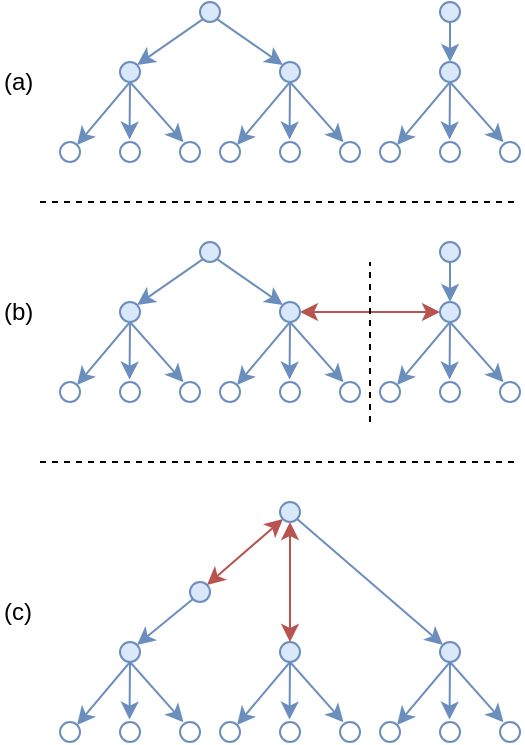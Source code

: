 <mxfile version="12.1.7" type="device" pages="1"><diagram id="8-RNbXEdkjJ_SVHHBpve" name="Page-1"><mxGraphModel dx="924" dy="523" grid="1" gridSize="10" guides="1" tooltips="1" connect="1" arrows="1" fold="1" page="1" pageScale="1" pageWidth="850" pageHeight="1100" math="0" shadow="0"><root><mxCell id="0"/><mxCell id="1" parent="0"/><mxCell id="4vjU0xneV6hrZ4fkWj4m-5" style="rounded=0;orthogonalLoop=1;jettySize=auto;html=1;exitX=0.5;exitY=1;exitDx=0;exitDy=0;entryX=1;entryY=0;entryDx=0;entryDy=0;fillColor=#dae8fc;strokeColor=#6c8ebf;" parent="1" source="4vjU0xneV6hrZ4fkWj4m-1" target="4vjU0xneV6hrZ4fkWj4m-3" edge="1"><mxGeometry relative="1" as="geometry"/></mxCell><mxCell id="4vjU0xneV6hrZ4fkWj4m-6" style="edgeStyle=none;rounded=0;orthogonalLoop=1;jettySize=auto;html=1;exitX=0.5;exitY=1;exitDx=0;exitDy=0;entryX=0.477;entryY=-0.123;entryDx=0;entryDy=0;entryPerimeter=0;fillColor=#dae8fc;strokeColor=#6c8ebf;" parent="1" source="4vjU0xneV6hrZ4fkWj4m-1" target="4vjU0xneV6hrZ4fkWj4m-2" edge="1"><mxGeometry relative="1" as="geometry"/></mxCell><mxCell id="4vjU0xneV6hrZ4fkWj4m-7" style="edgeStyle=none;rounded=0;orthogonalLoop=1;jettySize=auto;html=1;exitX=0.5;exitY=1;exitDx=0;exitDy=0;entryX=0.171;entryY=0.006;entryDx=0;entryDy=0;entryPerimeter=0;fillColor=#dae8fc;strokeColor=#6c8ebf;" parent="1" source="4vjU0xneV6hrZ4fkWj4m-1" target="4vjU0xneV6hrZ4fkWj4m-4" edge="1"><mxGeometry relative="1" as="geometry"/></mxCell><mxCell id="4vjU0xneV6hrZ4fkWj4m-1" value="" style="ellipse;whiteSpace=wrap;html=1;aspect=fixed;fillColor=#dae8fc;strokeColor=#6c8ebf;" parent="1" vertex="1"><mxGeometry x="120" y="100" width="10" height="10" as="geometry"/></mxCell><mxCell id="4vjU0xneV6hrZ4fkWj4m-2" value="" style="ellipse;whiteSpace=wrap;html=1;aspect=fixed;fillColor=none;strokeColor=#6c8ebf;" parent="1" vertex="1"><mxGeometry x="120" y="140" width="10" height="10" as="geometry"/></mxCell><mxCell id="4vjU0xneV6hrZ4fkWj4m-3" value="" style="ellipse;whiteSpace=wrap;html=1;aspect=fixed;fillColor=none;strokeColor=#6c8ebf;" parent="1" vertex="1"><mxGeometry x="90" y="140" width="10" height="10" as="geometry"/></mxCell><mxCell id="4vjU0xneV6hrZ4fkWj4m-4" value="" style="ellipse;whiteSpace=wrap;html=1;aspect=fixed;fillColor=none;strokeColor=#6c8ebf;" parent="1" vertex="1"><mxGeometry x="150" y="140" width="10" height="10" as="geometry"/></mxCell><mxCell id="4vjU0xneV6hrZ4fkWj4m-8" style="rounded=0;orthogonalLoop=1;jettySize=auto;html=1;exitX=0.5;exitY=1;exitDx=0;exitDy=0;entryX=1;entryY=0;entryDx=0;entryDy=0;fillColor=#dae8fc;strokeColor=#6c8ebf;" parent="1" source="4vjU0xneV6hrZ4fkWj4m-11" target="4vjU0xneV6hrZ4fkWj4m-13" edge="1"><mxGeometry relative="1" as="geometry"/></mxCell><mxCell id="4vjU0xneV6hrZ4fkWj4m-9" style="edgeStyle=none;rounded=0;orthogonalLoop=1;jettySize=auto;html=1;exitX=0.5;exitY=1;exitDx=0;exitDy=0;entryX=0.477;entryY=-0.123;entryDx=0;entryDy=0;entryPerimeter=0;fillColor=#dae8fc;strokeColor=#6c8ebf;" parent="1" source="4vjU0xneV6hrZ4fkWj4m-11" target="4vjU0xneV6hrZ4fkWj4m-12" edge="1"><mxGeometry relative="1" as="geometry"/></mxCell><mxCell id="4vjU0xneV6hrZ4fkWj4m-10" style="edgeStyle=none;rounded=0;orthogonalLoop=1;jettySize=auto;html=1;exitX=0.5;exitY=1;exitDx=0;exitDy=0;entryX=0.171;entryY=0.006;entryDx=0;entryDy=0;entryPerimeter=0;fillColor=#dae8fc;strokeColor=#6c8ebf;" parent="1" source="4vjU0xneV6hrZ4fkWj4m-11" target="4vjU0xneV6hrZ4fkWj4m-14" edge="1"><mxGeometry relative="1" as="geometry"/></mxCell><mxCell id="4vjU0xneV6hrZ4fkWj4m-11" value="" style="ellipse;whiteSpace=wrap;html=1;aspect=fixed;fillColor=#dae8fc;strokeColor=#6c8ebf;" parent="1" vertex="1"><mxGeometry x="200" y="100" width="10" height="10" as="geometry"/></mxCell><mxCell id="4vjU0xneV6hrZ4fkWj4m-12" value="" style="ellipse;whiteSpace=wrap;html=1;aspect=fixed;fillColor=none;strokeColor=#6c8ebf;" parent="1" vertex="1"><mxGeometry x="200" y="140" width="10" height="10" as="geometry"/></mxCell><mxCell id="4vjU0xneV6hrZ4fkWj4m-13" value="" style="ellipse;whiteSpace=wrap;html=1;aspect=fixed;fillColor=none;strokeColor=#6c8ebf;" parent="1" vertex="1"><mxGeometry x="170" y="140" width="10" height="10" as="geometry"/></mxCell><mxCell id="4vjU0xneV6hrZ4fkWj4m-14" value="" style="ellipse;whiteSpace=wrap;html=1;aspect=fixed;fillColor=none;strokeColor=#6c8ebf;" parent="1" vertex="1"><mxGeometry x="230" y="140" width="10" height="10" as="geometry"/></mxCell><mxCell id="4vjU0xneV6hrZ4fkWj4m-15" style="rounded=0;orthogonalLoop=1;jettySize=auto;html=1;exitX=0.5;exitY=1;exitDx=0;exitDy=0;entryX=1;entryY=0;entryDx=0;entryDy=0;fillColor=#dae8fc;strokeColor=#6c8ebf;" parent="1" source="4vjU0xneV6hrZ4fkWj4m-18" target="4vjU0xneV6hrZ4fkWj4m-20" edge="1"><mxGeometry relative="1" as="geometry"/></mxCell><mxCell id="4vjU0xneV6hrZ4fkWj4m-16" style="edgeStyle=none;rounded=0;orthogonalLoop=1;jettySize=auto;html=1;exitX=0.5;exitY=1;exitDx=0;exitDy=0;entryX=0.477;entryY=-0.123;entryDx=0;entryDy=0;entryPerimeter=0;fillColor=#dae8fc;strokeColor=#6c8ebf;" parent="1" source="4vjU0xneV6hrZ4fkWj4m-18" target="4vjU0xneV6hrZ4fkWj4m-19" edge="1"><mxGeometry relative="1" as="geometry"/></mxCell><mxCell id="4vjU0xneV6hrZ4fkWj4m-17" style="edgeStyle=none;rounded=0;orthogonalLoop=1;jettySize=auto;html=1;exitX=0.5;exitY=1;exitDx=0;exitDy=0;entryX=0.171;entryY=0.006;entryDx=0;entryDy=0;entryPerimeter=0;fillColor=#dae8fc;strokeColor=#6c8ebf;" parent="1" source="4vjU0xneV6hrZ4fkWj4m-18" target="4vjU0xneV6hrZ4fkWj4m-21" edge="1"><mxGeometry relative="1" as="geometry"/></mxCell><mxCell id="4vjU0xneV6hrZ4fkWj4m-18" value="" style="ellipse;whiteSpace=wrap;html=1;aspect=fixed;fillColor=#dae8fc;strokeColor=#6c8ebf;" parent="1" vertex="1"><mxGeometry x="280" y="100" width="10" height="10" as="geometry"/></mxCell><mxCell id="4vjU0xneV6hrZ4fkWj4m-19" value="" style="ellipse;whiteSpace=wrap;html=1;aspect=fixed;fillColor=none;strokeColor=#6c8ebf;" parent="1" vertex="1"><mxGeometry x="280" y="140" width="10" height="10" as="geometry"/></mxCell><mxCell id="4vjU0xneV6hrZ4fkWj4m-20" value="" style="ellipse;whiteSpace=wrap;html=1;aspect=fixed;fillColor=none;strokeColor=#6c8ebf;" parent="1" vertex="1"><mxGeometry x="250" y="140" width="10" height="10" as="geometry"/></mxCell><mxCell id="4vjU0xneV6hrZ4fkWj4m-21" value="" style="ellipse;whiteSpace=wrap;html=1;aspect=fixed;fillColor=none;strokeColor=#6c8ebf;" parent="1" vertex="1"><mxGeometry x="310" y="140" width="10" height="10" as="geometry"/></mxCell><mxCell id="4vjU0xneV6hrZ4fkWj4m-22" value="" style="endArrow=none;dashed=1;html=1;" parent="1" edge="1"><mxGeometry width="50" height="50" relative="1" as="geometry"><mxPoint x="80" y="170" as="sourcePoint"/><mxPoint x="320" y="170" as="targetPoint"/></mxGeometry></mxCell><mxCell id="4vjU0xneV6hrZ4fkWj4m-44" value="" style="endArrow=none;dashed=1;html=1;" parent="1" edge="1"><mxGeometry width="50" height="50" relative="1" as="geometry"><mxPoint x="80" y="300" as="sourcePoint"/><mxPoint x="320" y="300" as="targetPoint"/></mxGeometry></mxCell><mxCell id="4vjU0xneV6hrZ4fkWj4m-73" value="(a)" style="text;html=1;resizable=0;points=[];autosize=1;align=left;verticalAlign=top;spacingTop=-4;" parent="1" vertex="1"><mxGeometry x="60" y="100" width="30" height="20" as="geometry"/></mxCell><mxCell id="4vjU0xneV6hrZ4fkWj4m-74" value="(b)" style="text;html=1;resizable=0;points=[];autosize=1;align=left;verticalAlign=top;spacingTop=-4;" parent="1" vertex="1"><mxGeometry x="60" y="215" width="30" height="20" as="geometry"/></mxCell><mxCell id="4vjU0xneV6hrZ4fkWj4m-75" value="(c)" style="text;html=1;resizable=0;points=[];autosize=1;align=left;verticalAlign=top;spacingTop=-4;" parent="1" vertex="1"><mxGeometry x="60" y="365" width="30" height="20" as="geometry"/></mxCell><mxCell id="udPdlIAP4pfj_zErywvp-2" style="rounded=0;orthogonalLoop=1;jettySize=auto;html=1;exitX=1;exitY=1;exitDx=0;exitDy=0;entryX=0;entryY=0;entryDx=0;entryDy=0;fillColor=#dae8fc;strokeColor=#6c8ebf;" edge="1" parent="1" source="udPdlIAP4pfj_zErywvp-1" target="4vjU0xneV6hrZ4fkWj4m-11"><mxGeometry relative="1" as="geometry"/></mxCell><mxCell id="udPdlIAP4pfj_zErywvp-3" style="edgeStyle=none;rounded=0;orthogonalLoop=1;jettySize=auto;html=1;exitX=0;exitY=1;exitDx=0;exitDy=0;entryX=1;entryY=0;entryDx=0;entryDy=0;fillColor=#dae8fc;strokeColor=#6c8ebf;" edge="1" parent="1" source="udPdlIAP4pfj_zErywvp-1" target="4vjU0xneV6hrZ4fkWj4m-1"><mxGeometry relative="1" as="geometry"/></mxCell><mxCell id="udPdlIAP4pfj_zErywvp-1" value="" style="ellipse;whiteSpace=wrap;html=1;aspect=fixed;fillColor=#dae8fc;strokeColor=#6c8ebf;" vertex="1" parent="1"><mxGeometry x="160" y="70" width="10" height="10" as="geometry"/></mxCell><mxCell id="udPdlIAP4pfj_zErywvp-5" style="edgeStyle=none;rounded=0;orthogonalLoop=1;jettySize=auto;html=1;exitX=0.5;exitY=1;exitDx=0;exitDy=0;entryX=0.5;entryY=0;entryDx=0;entryDy=0;fillColor=#dae8fc;strokeColor=#6c8ebf;" edge="1" parent="1" source="udPdlIAP4pfj_zErywvp-4" target="4vjU0xneV6hrZ4fkWj4m-18"><mxGeometry relative="1" as="geometry"/></mxCell><mxCell id="udPdlIAP4pfj_zErywvp-4" value="" style="ellipse;whiteSpace=wrap;html=1;aspect=fixed;fillColor=#dae8fc;strokeColor=#6c8ebf;" vertex="1" parent="1"><mxGeometry x="280" y="70" width="10" height="10" as="geometry"/></mxCell><mxCell id="udPdlIAP4pfj_zErywvp-6" style="rounded=0;orthogonalLoop=1;jettySize=auto;html=1;exitX=0.5;exitY=1;exitDx=0;exitDy=0;entryX=1;entryY=0;entryDx=0;entryDy=0;fillColor=#dae8fc;strokeColor=#6c8ebf;" edge="1" source="udPdlIAP4pfj_zErywvp-18" target="udPdlIAP4pfj_zErywvp-20" parent="1"><mxGeometry relative="1" as="geometry"/></mxCell><mxCell id="udPdlIAP4pfj_zErywvp-7" style="edgeStyle=none;rounded=0;orthogonalLoop=1;jettySize=auto;html=1;exitX=0.5;exitY=1;exitDx=0;exitDy=0;entryX=0.477;entryY=-0.123;entryDx=0;entryDy=0;entryPerimeter=0;fillColor=#dae8fc;strokeColor=#6c8ebf;" edge="1" source="udPdlIAP4pfj_zErywvp-18" target="udPdlIAP4pfj_zErywvp-19" parent="1"><mxGeometry relative="1" as="geometry"/></mxCell><mxCell id="udPdlIAP4pfj_zErywvp-8" style="edgeStyle=none;rounded=0;orthogonalLoop=1;jettySize=auto;html=1;exitX=0.5;exitY=1;exitDx=0;exitDy=0;entryX=0.171;entryY=0.006;entryDx=0;entryDy=0;entryPerimeter=0;fillColor=#dae8fc;strokeColor=#6c8ebf;" edge="1" source="udPdlIAP4pfj_zErywvp-18" target="udPdlIAP4pfj_zErywvp-21" parent="1"><mxGeometry relative="1" as="geometry"/></mxCell><mxCell id="udPdlIAP4pfj_zErywvp-9" style="rounded=0;orthogonalLoop=1;jettySize=auto;html=1;exitX=0.5;exitY=1;exitDx=0;exitDy=0;entryX=1;entryY=0;entryDx=0;entryDy=0;fillColor=#dae8fc;strokeColor=#6c8ebf;" edge="1" source="udPdlIAP4pfj_zErywvp-22" target="udPdlIAP4pfj_zErywvp-24" parent="1"><mxGeometry relative="1" as="geometry"/></mxCell><mxCell id="udPdlIAP4pfj_zErywvp-10" style="edgeStyle=none;rounded=0;orthogonalLoop=1;jettySize=auto;html=1;exitX=0.5;exitY=1;exitDx=0;exitDy=0;entryX=0.477;entryY=-0.123;entryDx=0;entryDy=0;entryPerimeter=0;fillColor=#dae8fc;strokeColor=#6c8ebf;" edge="1" source="udPdlIAP4pfj_zErywvp-22" target="udPdlIAP4pfj_zErywvp-23" parent="1"><mxGeometry relative="1" as="geometry"/></mxCell><mxCell id="udPdlIAP4pfj_zErywvp-11" style="edgeStyle=none;rounded=0;orthogonalLoop=1;jettySize=auto;html=1;exitX=0.5;exitY=1;exitDx=0;exitDy=0;entryX=0.171;entryY=0.006;entryDx=0;entryDy=0;entryPerimeter=0;fillColor=#dae8fc;strokeColor=#6c8ebf;" edge="1" source="udPdlIAP4pfj_zErywvp-22" target="udPdlIAP4pfj_zErywvp-25" parent="1"><mxGeometry relative="1" as="geometry"/></mxCell><mxCell id="udPdlIAP4pfj_zErywvp-12" style="rounded=0;orthogonalLoop=1;jettySize=auto;html=1;exitX=0.5;exitY=1;exitDx=0;exitDy=0;entryX=1;entryY=0;entryDx=0;entryDy=0;fillColor=#dae8fc;strokeColor=#6c8ebf;" edge="1" source="udPdlIAP4pfj_zErywvp-26" target="udPdlIAP4pfj_zErywvp-28" parent="1"><mxGeometry relative="1" as="geometry"/></mxCell><mxCell id="udPdlIAP4pfj_zErywvp-13" style="edgeStyle=none;rounded=0;orthogonalLoop=1;jettySize=auto;html=1;exitX=0.5;exitY=1;exitDx=0;exitDy=0;entryX=0.477;entryY=-0.123;entryDx=0;entryDy=0;entryPerimeter=0;fillColor=#dae8fc;strokeColor=#6c8ebf;" edge="1" source="udPdlIAP4pfj_zErywvp-26" target="udPdlIAP4pfj_zErywvp-27" parent="1"><mxGeometry relative="1" as="geometry"/></mxCell><mxCell id="udPdlIAP4pfj_zErywvp-14" style="edgeStyle=none;rounded=0;orthogonalLoop=1;jettySize=auto;html=1;exitX=0.5;exitY=1;exitDx=0;exitDy=0;entryX=0.171;entryY=0.006;entryDx=0;entryDy=0;entryPerimeter=0;fillColor=#dae8fc;strokeColor=#6c8ebf;" edge="1" source="udPdlIAP4pfj_zErywvp-26" target="udPdlIAP4pfj_zErywvp-29" parent="1"><mxGeometry relative="1" as="geometry"/></mxCell><mxCell id="udPdlIAP4pfj_zErywvp-15" style="rounded=0;orthogonalLoop=1;jettySize=auto;html=1;exitX=1;exitY=1;exitDx=0;exitDy=0;entryX=0;entryY=0;entryDx=0;entryDy=0;fillColor=#dae8fc;strokeColor=#6c8ebf;" edge="1" source="udPdlIAP4pfj_zErywvp-30" target="udPdlIAP4pfj_zErywvp-22" parent="1"><mxGeometry relative="1" as="geometry"/></mxCell><mxCell id="udPdlIAP4pfj_zErywvp-16" style="edgeStyle=none;rounded=0;orthogonalLoop=1;jettySize=auto;html=1;exitX=0;exitY=1;exitDx=0;exitDy=0;entryX=1;entryY=0;entryDx=0;entryDy=0;fillColor=#dae8fc;strokeColor=#6c8ebf;" edge="1" source="udPdlIAP4pfj_zErywvp-30" target="udPdlIAP4pfj_zErywvp-18" parent="1"><mxGeometry relative="1" as="geometry"/></mxCell><mxCell id="udPdlIAP4pfj_zErywvp-17" style="edgeStyle=none;rounded=0;orthogonalLoop=1;jettySize=auto;html=1;exitX=0.5;exitY=1;exitDx=0;exitDy=0;entryX=0.5;entryY=0;entryDx=0;entryDy=0;fillColor=#dae8fc;strokeColor=#6c8ebf;" edge="1" source="udPdlIAP4pfj_zErywvp-31" target="udPdlIAP4pfj_zErywvp-26" parent="1"><mxGeometry relative="1" as="geometry"/></mxCell><mxCell id="udPdlIAP4pfj_zErywvp-18" value="" style="ellipse;whiteSpace=wrap;html=1;aspect=fixed;fillColor=#dae8fc;strokeColor=#6c8ebf;" vertex="1" parent="1"><mxGeometry x="120" y="220" width="10" height="10" as="geometry"/></mxCell><mxCell id="udPdlIAP4pfj_zErywvp-19" value="" style="ellipse;whiteSpace=wrap;html=1;aspect=fixed;fillColor=none;strokeColor=#6c8ebf;" vertex="1" parent="1"><mxGeometry x="120" y="260" width="10" height="10" as="geometry"/></mxCell><mxCell id="udPdlIAP4pfj_zErywvp-20" value="" style="ellipse;whiteSpace=wrap;html=1;aspect=fixed;fillColor=none;strokeColor=#6c8ebf;" vertex="1" parent="1"><mxGeometry x="90" y="260" width="10" height="10" as="geometry"/></mxCell><mxCell id="udPdlIAP4pfj_zErywvp-21" value="" style="ellipse;whiteSpace=wrap;html=1;aspect=fixed;fillColor=none;strokeColor=#6c8ebf;" vertex="1" parent="1"><mxGeometry x="150" y="260" width="10" height="10" as="geometry"/></mxCell><mxCell id="udPdlIAP4pfj_zErywvp-32" style="edgeStyle=none;rounded=0;orthogonalLoop=1;jettySize=auto;html=1;exitX=1;exitY=0.5;exitDx=0;exitDy=0;entryX=0;entryY=0.5;entryDx=0;entryDy=0;startArrow=classic;startFill=1;fillColor=#f8cecc;strokeColor=#b85450;" edge="1" parent="1" source="udPdlIAP4pfj_zErywvp-22" target="udPdlIAP4pfj_zErywvp-26"><mxGeometry relative="1" as="geometry"/></mxCell><mxCell id="udPdlIAP4pfj_zErywvp-22" value="" style="ellipse;whiteSpace=wrap;html=1;aspect=fixed;fillColor=#dae8fc;strokeColor=#6c8ebf;" vertex="1" parent="1"><mxGeometry x="200" y="220" width="10" height="10" as="geometry"/></mxCell><mxCell id="udPdlIAP4pfj_zErywvp-23" value="" style="ellipse;whiteSpace=wrap;html=1;aspect=fixed;fillColor=none;strokeColor=#6c8ebf;" vertex="1" parent="1"><mxGeometry x="200" y="260" width="10" height="10" as="geometry"/></mxCell><mxCell id="udPdlIAP4pfj_zErywvp-24" value="" style="ellipse;whiteSpace=wrap;html=1;aspect=fixed;fillColor=none;strokeColor=#6c8ebf;" vertex="1" parent="1"><mxGeometry x="170" y="260" width="10" height="10" as="geometry"/></mxCell><mxCell id="udPdlIAP4pfj_zErywvp-25" value="" style="ellipse;whiteSpace=wrap;html=1;aspect=fixed;fillColor=none;strokeColor=#6c8ebf;" vertex="1" parent="1"><mxGeometry x="230" y="260" width="10" height="10" as="geometry"/></mxCell><mxCell id="udPdlIAP4pfj_zErywvp-26" value="" style="ellipse;whiteSpace=wrap;html=1;aspect=fixed;fillColor=#dae8fc;strokeColor=#6c8ebf;" vertex="1" parent="1"><mxGeometry x="280" y="220" width="10" height="10" as="geometry"/></mxCell><mxCell id="udPdlIAP4pfj_zErywvp-27" value="" style="ellipse;whiteSpace=wrap;html=1;aspect=fixed;fillColor=none;strokeColor=#6c8ebf;" vertex="1" parent="1"><mxGeometry x="280" y="260" width="10" height="10" as="geometry"/></mxCell><mxCell id="udPdlIAP4pfj_zErywvp-28" value="" style="ellipse;whiteSpace=wrap;html=1;aspect=fixed;fillColor=none;strokeColor=#6c8ebf;" vertex="1" parent="1"><mxGeometry x="250" y="260" width="10" height="10" as="geometry"/></mxCell><mxCell id="udPdlIAP4pfj_zErywvp-29" value="" style="ellipse;whiteSpace=wrap;html=1;aspect=fixed;fillColor=none;strokeColor=#6c8ebf;" vertex="1" parent="1"><mxGeometry x="310" y="260" width="10" height="10" as="geometry"/></mxCell><mxCell id="udPdlIAP4pfj_zErywvp-30" value="" style="ellipse;whiteSpace=wrap;html=1;aspect=fixed;fillColor=#dae8fc;strokeColor=#6c8ebf;" vertex="1" parent="1"><mxGeometry x="160" y="190" width="10" height="10" as="geometry"/></mxCell><mxCell id="udPdlIAP4pfj_zErywvp-31" value="" style="ellipse;whiteSpace=wrap;html=1;aspect=fixed;fillColor=#dae8fc;strokeColor=#6c8ebf;" vertex="1" parent="1"><mxGeometry x="280" y="190" width="10" height="10" as="geometry"/></mxCell><mxCell id="udPdlIAP4pfj_zErywvp-33" value="" style="endArrow=none;dashed=1;html=1;" edge="1" parent="1"><mxGeometry width="50" height="50" relative="1" as="geometry"><mxPoint x="245" y="280" as="sourcePoint"/><mxPoint x="245" y="200" as="targetPoint"/></mxGeometry></mxCell><mxCell id="udPdlIAP4pfj_zErywvp-37" style="rounded=0;orthogonalLoop=1;jettySize=auto;html=1;exitX=0.5;exitY=1;exitDx=0;exitDy=0;entryX=1;entryY=0;entryDx=0;entryDy=0;fillColor=#dae8fc;strokeColor=#6c8ebf;" edge="1" source="udPdlIAP4pfj_zErywvp-40" target="udPdlIAP4pfj_zErywvp-42" parent="1"><mxGeometry relative="1" as="geometry"/></mxCell><mxCell id="udPdlIAP4pfj_zErywvp-38" style="edgeStyle=none;rounded=0;orthogonalLoop=1;jettySize=auto;html=1;exitX=0.5;exitY=1;exitDx=0;exitDy=0;entryX=0.477;entryY=-0.123;entryDx=0;entryDy=0;entryPerimeter=0;fillColor=#dae8fc;strokeColor=#6c8ebf;" edge="1" source="udPdlIAP4pfj_zErywvp-40" target="udPdlIAP4pfj_zErywvp-41" parent="1"><mxGeometry relative="1" as="geometry"/></mxCell><mxCell id="udPdlIAP4pfj_zErywvp-39" style="edgeStyle=none;rounded=0;orthogonalLoop=1;jettySize=auto;html=1;exitX=0.5;exitY=1;exitDx=0;exitDy=0;entryX=0.171;entryY=0.006;entryDx=0;entryDy=0;entryPerimeter=0;fillColor=#dae8fc;strokeColor=#6c8ebf;" edge="1" source="udPdlIAP4pfj_zErywvp-40" target="udPdlIAP4pfj_zErywvp-43" parent="1"><mxGeometry relative="1" as="geometry"/></mxCell><mxCell id="udPdlIAP4pfj_zErywvp-40" value="" style="ellipse;whiteSpace=wrap;html=1;aspect=fixed;fillColor=#dae8fc;strokeColor=#6c8ebf;" vertex="1" parent="1"><mxGeometry x="120" y="390" width="10" height="10" as="geometry"/></mxCell><mxCell id="udPdlIAP4pfj_zErywvp-41" value="" style="ellipse;whiteSpace=wrap;html=1;aspect=fixed;fillColor=none;strokeColor=#6c8ebf;" vertex="1" parent="1"><mxGeometry x="120" y="430" width="10" height="10" as="geometry"/></mxCell><mxCell id="udPdlIAP4pfj_zErywvp-42" value="" style="ellipse;whiteSpace=wrap;html=1;aspect=fixed;fillColor=none;strokeColor=#6c8ebf;" vertex="1" parent="1"><mxGeometry x="90" y="430" width="10" height="10" as="geometry"/></mxCell><mxCell id="udPdlIAP4pfj_zErywvp-43" value="" style="ellipse;whiteSpace=wrap;html=1;aspect=fixed;fillColor=none;strokeColor=#6c8ebf;" vertex="1" parent="1"><mxGeometry x="150" y="430" width="10" height="10" as="geometry"/></mxCell><mxCell id="udPdlIAP4pfj_zErywvp-44" style="rounded=0;orthogonalLoop=1;jettySize=auto;html=1;exitX=0.5;exitY=1;exitDx=0;exitDy=0;entryX=1;entryY=0;entryDx=0;entryDy=0;fillColor=#dae8fc;strokeColor=#6c8ebf;" edge="1" source="udPdlIAP4pfj_zErywvp-47" target="udPdlIAP4pfj_zErywvp-49" parent="1"><mxGeometry relative="1" as="geometry"/></mxCell><mxCell id="udPdlIAP4pfj_zErywvp-45" style="edgeStyle=none;rounded=0;orthogonalLoop=1;jettySize=auto;html=1;exitX=0.5;exitY=1;exitDx=0;exitDy=0;entryX=0.477;entryY=-0.123;entryDx=0;entryDy=0;entryPerimeter=0;fillColor=#dae8fc;strokeColor=#6c8ebf;" edge="1" source="udPdlIAP4pfj_zErywvp-47" target="udPdlIAP4pfj_zErywvp-48" parent="1"><mxGeometry relative="1" as="geometry"/></mxCell><mxCell id="udPdlIAP4pfj_zErywvp-46" style="edgeStyle=none;rounded=0;orthogonalLoop=1;jettySize=auto;html=1;exitX=0.5;exitY=1;exitDx=0;exitDy=0;entryX=0.171;entryY=0.006;entryDx=0;entryDy=0;entryPerimeter=0;fillColor=#dae8fc;strokeColor=#6c8ebf;" edge="1" source="udPdlIAP4pfj_zErywvp-47" target="udPdlIAP4pfj_zErywvp-50" parent="1"><mxGeometry relative="1" as="geometry"/></mxCell><mxCell id="udPdlIAP4pfj_zErywvp-47" value="" style="ellipse;whiteSpace=wrap;html=1;aspect=fixed;fillColor=#dae8fc;strokeColor=#6c8ebf;" vertex="1" parent="1"><mxGeometry x="200" y="390" width="10" height="10" as="geometry"/></mxCell><mxCell id="udPdlIAP4pfj_zErywvp-48" value="" style="ellipse;whiteSpace=wrap;html=1;aspect=fixed;fillColor=none;strokeColor=#6c8ebf;" vertex="1" parent="1"><mxGeometry x="200" y="430" width="10" height="10" as="geometry"/></mxCell><mxCell id="udPdlIAP4pfj_zErywvp-49" value="" style="ellipse;whiteSpace=wrap;html=1;aspect=fixed;fillColor=none;strokeColor=#6c8ebf;" vertex="1" parent="1"><mxGeometry x="170" y="430" width="10" height="10" as="geometry"/></mxCell><mxCell id="udPdlIAP4pfj_zErywvp-50" value="" style="ellipse;whiteSpace=wrap;html=1;aspect=fixed;fillColor=none;strokeColor=#6c8ebf;" vertex="1" parent="1"><mxGeometry x="230" y="430" width="10" height="10" as="geometry"/></mxCell><mxCell id="udPdlIAP4pfj_zErywvp-51" style="rounded=0;orthogonalLoop=1;jettySize=auto;html=1;exitX=0.5;exitY=1;exitDx=0;exitDy=0;entryX=1;entryY=0;entryDx=0;entryDy=0;fillColor=#dae8fc;strokeColor=#6c8ebf;" edge="1" source="udPdlIAP4pfj_zErywvp-54" target="udPdlIAP4pfj_zErywvp-56" parent="1"><mxGeometry relative="1" as="geometry"/></mxCell><mxCell id="udPdlIAP4pfj_zErywvp-52" style="edgeStyle=none;rounded=0;orthogonalLoop=1;jettySize=auto;html=1;exitX=0.5;exitY=1;exitDx=0;exitDy=0;entryX=0.477;entryY=-0.123;entryDx=0;entryDy=0;entryPerimeter=0;fillColor=#dae8fc;strokeColor=#6c8ebf;" edge="1" source="udPdlIAP4pfj_zErywvp-54" target="udPdlIAP4pfj_zErywvp-55" parent="1"><mxGeometry relative="1" as="geometry"/></mxCell><mxCell id="udPdlIAP4pfj_zErywvp-53" style="edgeStyle=none;rounded=0;orthogonalLoop=1;jettySize=auto;html=1;exitX=0.5;exitY=1;exitDx=0;exitDy=0;entryX=0.171;entryY=0.006;entryDx=0;entryDy=0;entryPerimeter=0;fillColor=#dae8fc;strokeColor=#6c8ebf;" edge="1" source="udPdlIAP4pfj_zErywvp-54" target="udPdlIAP4pfj_zErywvp-57" parent="1"><mxGeometry relative="1" as="geometry"/></mxCell><mxCell id="udPdlIAP4pfj_zErywvp-54" value="" style="ellipse;whiteSpace=wrap;html=1;aspect=fixed;fillColor=#dae8fc;strokeColor=#6c8ebf;" vertex="1" parent="1"><mxGeometry x="280" y="390" width="10" height="10" as="geometry"/></mxCell><mxCell id="udPdlIAP4pfj_zErywvp-55" value="" style="ellipse;whiteSpace=wrap;html=1;aspect=fixed;fillColor=none;strokeColor=#6c8ebf;" vertex="1" parent="1"><mxGeometry x="280" y="430" width="10" height="10" as="geometry"/></mxCell><mxCell id="udPdlIAP4pfj_zErywvp-56" value="" style="ellipse;whiteSpace=wrap;html=1;aspect=fixed;fillColor=none;strokeColor=#6c8ebf;" vertex="1" parent="1"><mxGeometry x="250" y="430" width="10" height="10" as="geometry"/></mxCell><mxCell id="udPdlIAP4pfj_zErywvp-57" value="" style="ellipse;whiteSpace=wrap;html=1;aspect=fixed;fillColor=none;strokeColor=#6c8ebf;" vertex="1" parent="1"><mxGeometry x="310" y="430" width="10" height="10" as="geometry"/></mxCell><mxCell id="udPdlIAP4pfj_zErywvp-66" style="edgeStyle=none;rounded=0;orthogonalLoop=1;jettySize=auto;html=1;exitX=0;exitY=1;exitDx=0;exitDy=0;entryX=1;entryY=0;entryDx=0;entryDy=0;startArrow=none;startFill=0;fillColor=#dae8fc;strokeColor=#6c8ebf;" edge="1" parent="1" source="udPdlIAP4pfj_zErywvp-63" target="udPdlIAP4pfj_zErywvp-40"><mxGeometry relative="1" as="geometry"/></mxCell><mxCell id="udPdlIAP4pfj_zErywvp-63" value="" style="ellipse;whiteSpace=wrap;html=1;aspect=fixed;fillColor=#dae8fc;strokeColor=#6c8ebf;" vertex="1" parent="1"><mxGeometry x="155" y="360" width="10" height="10" as="geometry"/></mxCell><mxCell id="udPdlIAP4pfj_zErywvp-65" style="rounded=0;orthogonalLoop=1;jettySize=auto;html=1;exitX=0;exitY=1;exitDx=0;exitDy=0;entryX=1;entryY=0;entryDx=0;entryDy=0;startArrow=classic;startFill=1;fillColor=#f8cecc;strokeColor=#b85450;" edge="1" parent="1" source="udPdlIAP4pfj_zErywvp-64" target="udPdlIAP4pfj_zErywvp-63"><mxGeometry relative="1" as="geometry"/></mxCell><mxCell id="udPdlIAP4pfj_zErywvp-67" style="edgeStyle=none;rounded=0;orthogonalLoop=1;jettySize=auto;html=1;exitX=0.5;exitY=1;exitDx=0;exitDy=0;entryX=0.5;entryY=0;entryDx=0;entryDy=0;startArrow=classic;startFill=1;fillColor=#f8cecc;strokeColor=#b85450;" edge="1" parent="1" source="udPdlIAP4pfj_zErywvp-64" target="udPdlIAP4pfj_zErywvp-47"><mxGeometry relative="1" as="geometry"/></mxCell><mxCell id="udPdlIAP4pfj_zErywvp-68" style="edgeStyle=none;rounded=0;orthogonalLoop=1;jettySize=auto;html=1;exitX=1;exitY=1;exitDx=0;exitDy=0;entryX=0;entryY=0;entryDx=0;entryDy=0;startArrow=none;startFill=0;fillColor=#dae8fc;strokeColor=#6c8ebf;" edge="1" parent="1" source="udPdlIAP4pfj_zErywvp-64" target="udPdlIAP4pfj_zErywvp-54"><mxGeometry relative="1" as="geometry"/></mxCell><mxCell id="udPdlIAP4pfj_zErywvp-64" value="" style="ellipse;whiteSpace=wrap;html=1;aspect=fixed;fillColor=#dae8fc;strokeColor=#6c8ebf;" vertex="1" parent="1"><mxGeometry x="200" y="320" width="10" height="10" as="geometry"/></mxCell></root></mxGraphModel></diagram></mxfile>